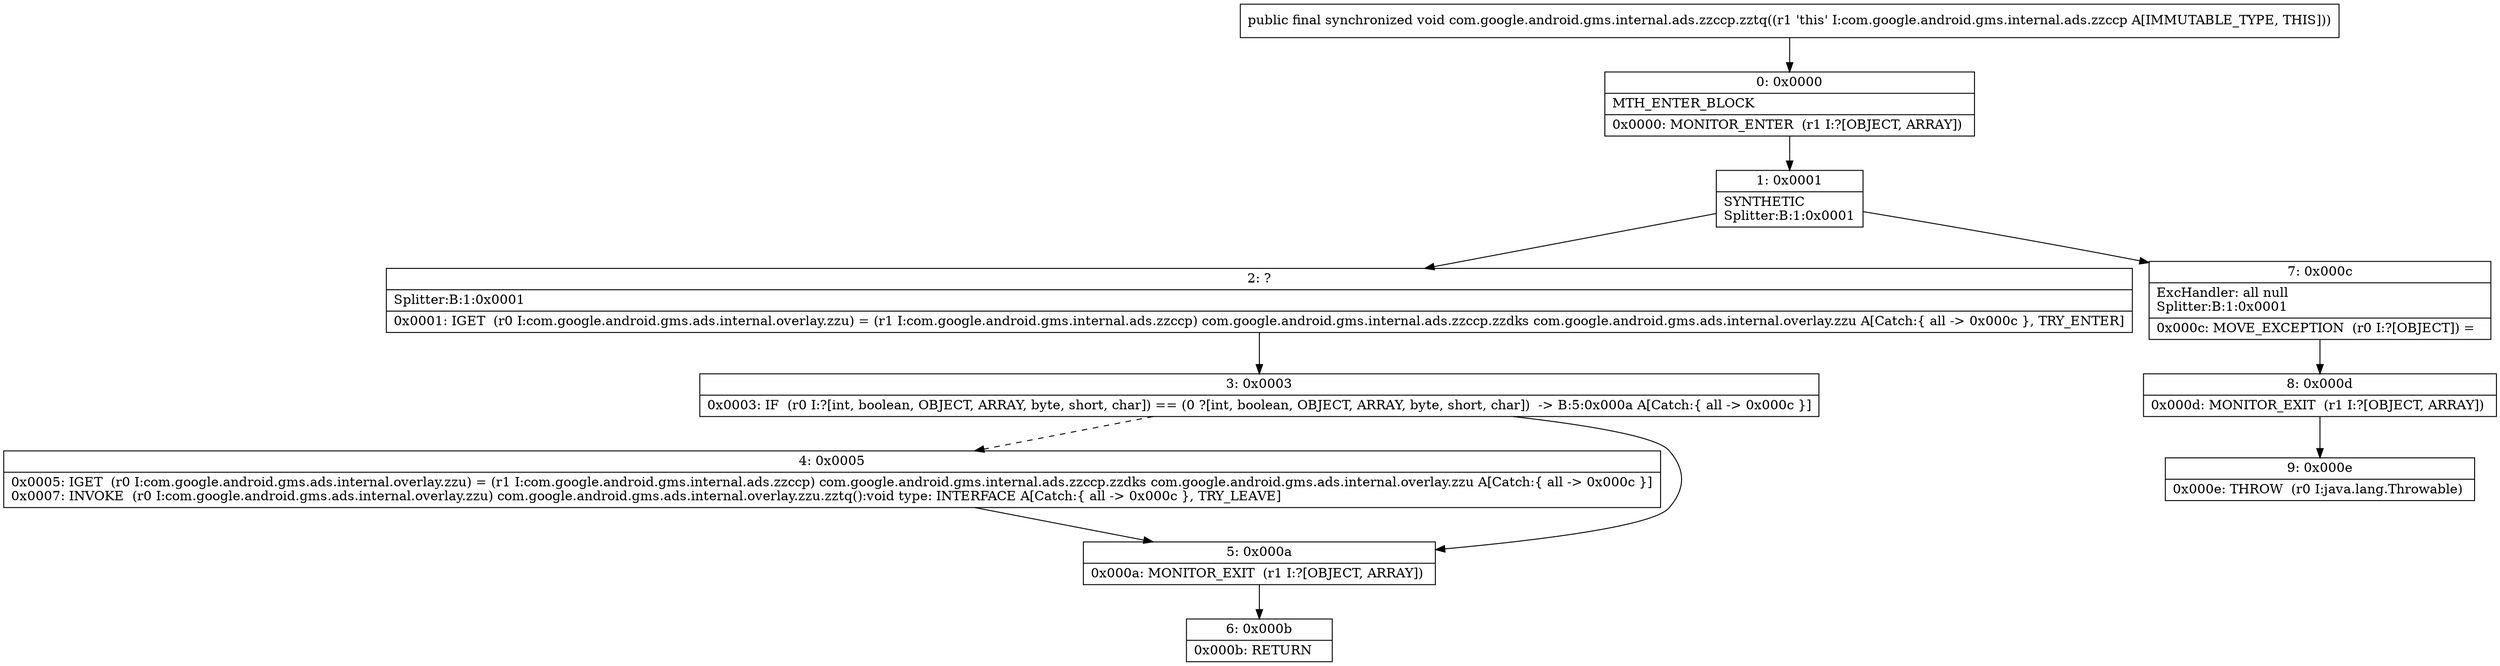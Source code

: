 digraph "CFG forcom.google.android.gms.internal.ads.zzccp.zztq()V" {
Node_0 [shape=record,label="{0\:\ 0x0000|MTH_ENTER_BLOCK\l|0x0000: MONITOR_ENTER  (r1 I:?[OBJECT, ARRAY]) \l}"];
Node_1 [shape=record,label="{1\:\ 0x0001|SYNTHETIC\lSplitter:B:1:0x0001\l}"];
Node_2 [shape=record,label="{2\:\ ?|Splitter:B:1:0x0001\l|0x0001: IGET  (r0 I:com.google.android.gms.ads.internal.overlay.zzu) = (r1 I:com.google.android.gms.internal.ads.zzccp) com.google.android.gms.internal.ads.zzccp.zzdks com.google.android.gms.ads.internal.overlay.zzu A[Catch:\{ all \-\> 0x000c \}, TRY_ENTER]\l}"];
Node_3 [shape=record,label="{3\:\ 0x0003|0x0003: IF  (r0 I:?[int, boolean, OBJECT, ARRAY, byte, short, char]) == (0 ?[int, boolean, OBJECT, ARRAY, byte, short, char])  \-\> B:5:0x000a A[Catch:\{ all \-\> 0x000c \}]\l}"];
Node_4 [shape=record,label="{4\:\ 0x0005|0x0005: IGET  (r0 I:com.google.android.gms.ads.internal.overlay.zzu) = (r1 I:com.google.android.gms.internal.ads.zzccp) com.google.android.gms.internal.ads.zzccp.zzdks com.google.android.gms.ads.internal.overlay.zzu A[Catch:\{ all \-\> 0x000c \}]\l0x0007: INVOKE  (r0 I:com.google.android.gms.ads.internal.overlay.zzu) com.google.android.gms.ads.internal.overlay.zzu.zztq():void type: INTERFACE A[Catch:\{ all \-\> 0x000c \}, TRY_LEAVE]\l}"];
Node_5 [shape=record,label="{5\:\ 0x000a|0x000a: MONITOR_EXIT  (r1 I:?[OBJECT, ARRAY]) \l}"];
Node_6 [shape=record,label="{6\:\ 0x000b|0x000b: RETURN   \l}"];
Node_7 [shape=record,label="{7\:\ 0x000c|ExcHandler: all null\lSplitter:B:1:0x0001\l|0x000c: MOVE_EXCEPTION  (r0 I:?[OBJECT]) =  \l}"];
Node_8 [shape=record,label="{8\:\ 0x000d|0x000d: MONITOR_EXIT  (r1 I:?[OBJECT, ARRAY]) \l}"];
Node_9 [shape=record,label="{9\:\ 0x000e|0x000e: THROW  (r0 I:java.lang.Throwable) \l}"];
MethodNode[shape=record,label="{public final synchronized void com.google.android.gms.internal.ads.zzccp.zztq((r1 'this' I:com.google.android.gms.internal.ads.zzccp A[IMMUTABLE_TYPE, THIS])) }"];
MethodNode -> Node_0;
Node_0 -> Node_1;
Node_1 -> Node_2;
Node_1 -> Node_7;
Node_2 -> Node_3;
Node_3 -> Node_4[style=dashed];
Node_3 -> Node_5;
Node_4 -> Node_5;
Node_5 -> Node_6;
Node_7 -> Node_8;
Node_8 -> Node_9;
}

